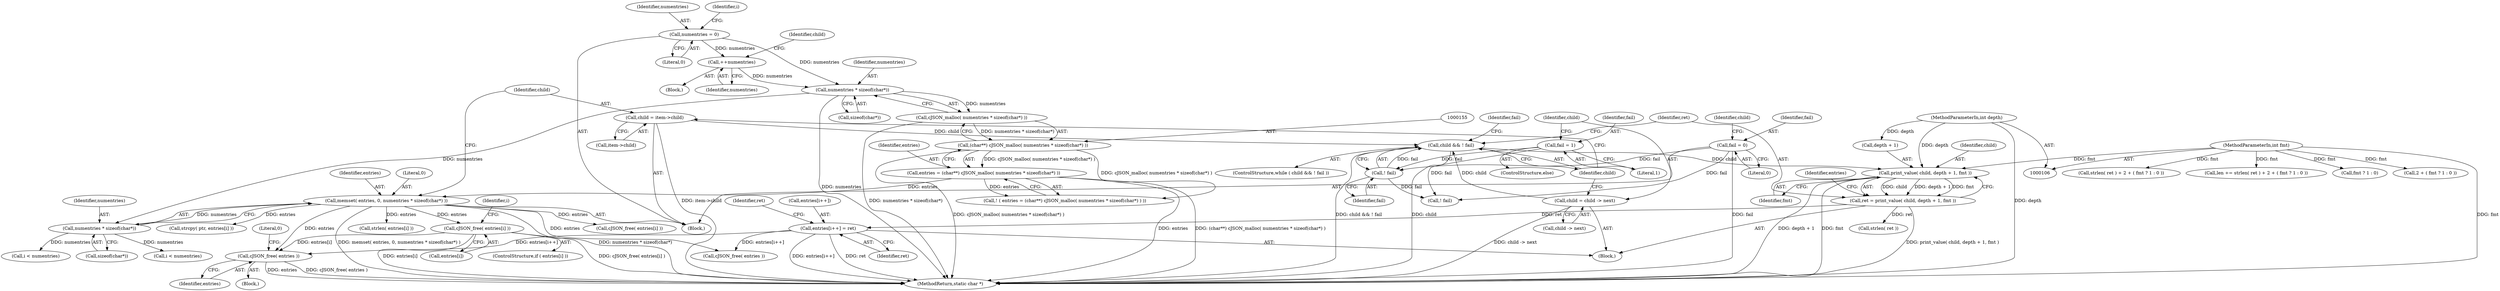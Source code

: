 digraph "1_iperf_91f2fa59e8ed80dfbf400add0164ee0e508e412a_40@API" {
"1000253" [label="(Call,cJSON_free( entries ))"];
"1000163" [label="(Call,memset( entries, 0, numentries * sizeof(char*) ))"];
"1000152" [label="(Call,entries = (char**) cJSON_malloc( numentries * sizeof(char*) ))"];
"1000154" [label="(Call,(char**) cJSON_malloc( numentries * sizeof(char*) ))"];
"1000156" [label="(Call,cJSON_malloc( numentries * sizeof(char*) ))"];
"1000157" [label="(Call,numentries * sizeof(char*))"];
"1000129" [label="(Call,numentries = 0)"];
"1000143" [label="(Call,++numentries)"];
"1000166" [label="(Call,numentries * sizeof(char*))"];
"1000189" [label="(Call,entries[i++] = ret)"];
"1000181" [label="(Call,ret = print_value( child, depth + 1, fmt ))"];
"1000183" [label="(Call,print_value( child, depth + 1, fmt ))"];
"1000176" [label="(Call,child && ! fail)"];
"1000212" [label="(Call,child = child -> next)"];
"1000170" [label="(Call,child = item->child)"];
"1000178" [label="(Call,! fail)"];
"1000209" [label="(Call,fail = 1)"];
"1000137" [label="(Call,fail = 0)"];
"1000108" [label="(MethodParameterIn,int depth)"];
"1000109" [label="(MethodParameterIn,int fmt)"];
"1000249" [label="(Call,cJSON_free( entries[i] ))"];
"1000138" [label="(Identifier,fail)"];
"1000208" [label="(ControlStructure,else)"];
"1000318" [label="(Call,cJSON_free( entries ))"];
"1000153" [label="(Identifier,entries)"];
"1000110" [label="(Block,)"];
"1000204" [label="(Call,fmt ? 1 : 0)"];
"1000185" [label="(Call,depth + 1)"];
"1000157" [label="(Call,numentries * sizeof(char*))"];
"1000151" [label="(Call,! ( entries = (char**) cJSON_malloc( numentries * sizeof(char*) ) ))"];
"1000211" [label="(Literal,1)"];
"1000179" [label="(Identifier,fail)"];
"1000172" [label="(Call,item->child)"];
"1000158" [label="(Identifier,numentries)"];
"1000183" [label="(Call,print_value( child, depth + 1, fmt ))"];
"1000178" [label="(Call,! fail)"];
"1000274" [label="(Call,i < numentries)"];
"1000130" [label="(Identifier,numentries)"];
"1000177" [label="(Identifier,child)"];
"1000146" [label="(Identifier,child)"];
"1000164" [label="(Identifier,entries)"];
"1000168" [label="(Call,sizeof(char*))"];
"1000180" [label="(Block,)"];
"1000218" [label="(Call,! fail)"];
"1000196" [label="(Identifier,ret)"];
"1000171" [label="(Identifier,child)"];
"1000314" [label="(Call,cJSON_free( entries[i] ))"];
"1000202" [label="(Call,2 + ( fmt ? 1 : 0 ))"];
"1000235" [label="(Block,)"];
"1000194" [label="(Identifier,ret)"];
"1000129" [label="(Call,numentries = 0)"];
"1000175" [label="(ControlStructure,while ( child && ! fail ))"];
"1000131" [label="(Literal,0)"];
"1000176" [label="(Call,child && ! fail)"];
"1000219" [label="(Identifier,fail)"];
"1000137" [label="(Call,fail = 0)"];
"1000199" [label="(Call,strlen( ret ) + 2 + ( fmt ? 1 : 0 ))"];
"1000190" [label="(Call,entries[i++])"];
"1000156" [label="(Call,cJSON_malloc( numentries * sizeof(char*) ))"];
"1000200" [label="(Call,strlen( ret ))"];
"1000209" [label="(Call,fail = 1)"];
"1000280" [label="(Call,strcpy( ptr, entries[i] ))"];
"1000214" [label="(Call,child -> next)"];
"1000212" [label="(Call,child = child -> next)"];
"1000253" [label="(Call,cJSON_free( entries ))"];
"1000188" [label="(Identifier,fmt)"];
"1000181" [label="(Call,ret = print_value( child, depth + 1, fmt ))"];
"1000197" [label="(Call,len += strlen( ret ) + 2 + ( fmt ? 1 : 0 ))"];
"1000210" [label="(Identifier,fail)"];
"1000249" [label="(Call,cJSON_free( entries[i] ))"];
"1000144" [label="(Identifier,numentries)"];
"1000184" [label="(Identifier,child)"];
"1000159" [label="(Call,sizeof(char*))"];
"1000256" [label="(Literal,0)"];
"1000142" [label="(Block,)"];
"1000139" [label="(Literal,0)"];
"1000163" [label="(Call,memset( entries, 0, numentries * sizeof(char*) ))"];
"1000109" [label="(MethodParameterIn,int fmt)"];
"1000154" [label="(Call,(char**) cJSON_malloc( numentries * sizeof(char*) ))"];
"1000213" [label="(Identifier,child)"];
"1000182" [label="(Identifier,ret)"];
"1000108" [label="(MethodParameterIn,int depth)"];
"1000166" [label="(Call,numentries * sizeof(char*))"];
"1000152" [label="(Call,entries = (char**) cJSON_malloc( numentries * sizeof(char*) ))"];
"1000141" [label="(Identifier,child)"];
"1000250" [label="(Call,entries[i])"];
"1000254" [label="(Identifier,entries)"];
"1000165" [label="(Literal,0)"];
"1000245" [label="(ControlStructure,if ( entries[i] ))"];
"1000189" [label="(Call,entries[i++] = ret)"];
"1000143" [label="(Call,++numentries)"];
"1000240" [label="(Call,i < numentries)"];
"1000191" [label="(Identifier,entries)"];
"1000287" [label="(Call,strlen( entries[i] ))"];
"1000170" [label="(Call,child = item->child)"];
"1000244" [label="(Identifier,i)"];
"1000167" [label="(Identifier,numentries)"];
"1000332" [label="(MethodReturn,static char *)"];
"1000134" [label="(Identifier,i)"];
"1000253" -> "1000235"  [label="AST: "];
"1000253" -> "1000254"  [label="CFG: "];
"1000254" -> "1000253"  [label="AST: "];
"1000256" -> "1000253"  [label="CFG: "];
"1000253" -> "1000332"  [label="DDG: cJSON_free( entries )"];
"1000253" -> "1000332"  [label="DDG: entries"];
"1000163" -> "1000253"  [label="DDG: entries"];
"1000189" -> "1000253"  [label="DDG: entries[i++]"];
"1000249" -> "1000253"  [label="DDG: entries[i]"];
"1000163" -> "1000110"  [label="AST: "];
"1000163" -> "1000166"  [label="CFG: "];
"1000164" -> "1000163"  [label="AST: "];
"1000165" -> "1000163"  [label="AST: "];
"1000166" -> "1000163"  [label="AST: "];
"1000171" -> "1000163"  [label="CFG: "];
"1000163" -> "1000332"  [label="DDG: numentries * sizeof(char*)"];
"1000163" -> "1000332"  [label="DDG: memset( entries, 0, numentries * sizeof(char*) )"];
"1000152" -> "1000163"  [label="DDG: entries"];
"1000166" -> "1000163"  [label="DDG: numentries"];
"1000163" -> "1000249"  [label="DDG: entries"];
"1000163" -> "1000280"  [label="DDG: entries"];
"1000163" -> "1000287"  [label="DDG: entries"];
"1000163" -> "1000314"  [label="DDG: entries"];
"1000163" -> "1000318"  [label="DDG: entries"];
"1000152" -> "1000151"  [label="AST: "];
"1000152" -> "1000154"  [label="CFG: "];
"1000153" -> "1000152"  [label="AST: "];
"1000154" -> "1000152"  [label="AST: "];
"1000151" -> "1000152"  [label="CFG: "];
"1000152" -> "1000332"  [label="DDG: entries"];
"1000152" -> "1000332"  [label="DDG: (char**) cJSON_malloc( numentries * sizeof(char*) )"];
"1000152" -> "1000151"  [label="DDG: entries"];
"1000154" -> "1000152"  [label="DDG: cJSON_malloc( numentries * sizeof(char*) )"];
"1000154" -> "1000156"  [label="CFG: "];
"1000155" -> "1000154"  [label="AST: "];
"1000156" -> "1000154"  [label="AST: "];
"1000154" -> "1000332"  [label="DDG: cJSON_malloc( numentries * sizeof(char*) )"];
"1000154" -> "1000151"  [label="DDG: cJSON_malloc( numentries * sizeof(char*) )"];
"1000156" -> "1000154"  [label="DDG: numentries * sizeof(char*)"];
"1000156" -> "1000157"  [label="CFG: "];
"1000157" -> "1000156"  [label="AST: "];
"1000156" -> "1000332"  [label="DDG: numentries * sizeof(char*)"];
"1000157" -> "1000156"  [label="DDG: numentries"];
"1000157" -> "1000159"  [label="CFG: "];
"1000158" -> "1000157"  [label="AST: "];
"1000159" -> "1000157"  [label="AST: "];
"1000157" -> "1000332"  [label="DDG: numentries"];
"1000129" -> "1000157"  [label="DDG: numentries"];
"1000143" -> "1000157"  [label="DDG: numentries"];
"1000157" -> "1000166"  [label="DDG: numentries"];
"1000129" -> "1000110"  [label="AST: "];
"1000129" -> "1000131"  [label="CFG: "];
"1000130" -> "1000129"  [label="AST: "];
"1000131" -> "1000129"  [label="AST: "];
"1000134" -> "1000129"  [label="CFG: "];
"1000129" -> "1000143"  [label="DDG: numentries"];
"1000143" -> "1000142"  [label="AST: "];
"1000143" -> "1000144"  [label="CFG: "];
"1000144" -> "1000143"  [label="AST: "];
"1000146" -> "1000143"  [label="CFG: "];
"1000166" -> "1000168"  [label="CFG: "];
"1000167" -> "1000166"  [label="AST: "];
"1000168" -> "1000166"  [label="AST: "];
"1000166" -> "1000240"  [label="DDG: numentries"];
"1000166" -> "1000274"  [label="DDG: numentries"];
"1000189" -> "1000180"  [label="AST: "];
"1000189" -> "1000194"  [label="CFG: "];
"1000190" -> "1000189"  [label="AST: "];
"1000194" -> "1000189"  [label="AST: "];
"1000196" -> "1000189"  [label="CFG: "];
"1000189" -> "1000332"  [label="DDG: ret"];
"1000189" -> "1000332"  [label="DDG: entries[i++]"];
"1000181" -> "1000189"  [label="DDG: ret"];
"1000189" -> "1000318"  [label="DDG: entries[i++]"];
"1000181" -> "1000180"  [label="AST: "];
"1000181" -> "1000183"  [label="CFG: "];
"1000182" -> "1000181"  [label="AST: "];
"1000183" -> "1000181"  [label="AST: "];
"1000191" -> "1000181"  [label="CFG: "];
"1000181" -> "1000332"  [label="DDG: print_value( child, depth + 1, fmt )"];
"1000183" -> "1000181"  [label="DDG: child"];
"1000183" -> "1000181"  [label="DDG: depth + 1"];
"1000183" -> "1000181"  [label="DDG: fmt"];
"1000181" -> "1000200"  [label="DDG: ret"];
"1000183" -> "1000188"  [label="CFG: "];
"1000184" -> "1000183"  [label="AST: "];
"1000185" -> "1000183"  [label="AST: "];
"1000188" -> "1000183"  [label="AST: "];
"1000183" -> "1000332"  [label="DDG: depth + 1"];
"1000183" -> "1000332"  [label="DDG: fmt"];
"1000176" -> "1000183"  [label="DDG: child"];
"1000108" -> "1000183"  [label="DDG: depth"];
"1000109" -> "1000183"  [label="DDG: fmt"];
"1000176" -> "1000175"  [label="AST: "];
"1000176" -> "1000177"  [label="CFG: "];
"1000176" -> "1000178"  [label="CFG: "];
"1000177" -> "1000176"  [label="AST: "];
"1000178" -> "1000176"  [label="AST: "];
"1000182" -> "1000176"  [label="CFG: "];
"1000219" -> "1000176"  [label="CFG: "];
"1000176" -> "1000332"  [label="DDG: child && ! fail"];
"1000176" -> "1000332"  [label="DDG: child"];
"1000212" -> "1000176"  [label="DDG: child"];
"1000170" -> "1000176"  [label="DDG: child"];
"1000178" -> "1000176"  [label="DDG: fail"];
"1000212" -> "1000180"  [label="AST: "];
"1000212" -> "1000214"  [label="CFG: "];
"1000213" -> "1000212"  [label="AST: "];
"1000214" -> "1000212"  [label="AST: "];
"1000177" -> "1000212"  [label="CFG: "];
"1000212" -> "1000332"  [label="DDG: child -> next"];
"1000170" -> "1000110"  [label="AST: "];
"1000170" -> "1000172"  [label="CFG: "];
"1000171" -> "1000170"  [label="AST: "];
"1000172" -> "1000170"  [label="AST: "];
"1000177" -> "1000170"  [label="CFG: "];
"1000170" -> "1000332"  [label="DDG: item->child"];
"1000178" -> "1000179"  [label="CFG: "];
"1000179" -> "1000178"  [label="AST: "];
"1000209" -> "1000178"  [label="DDG: fail"];
"1000137" -> "1000178"  [label="DDG: fail"];
"1000178" -> "1000218"  [label="DDG: fail"];
"1000209" -> "1000208"  [label="AST: "];
"1000209" -> "1000211"  [label="CFG: "];
"1000210" -> "1000209"  [label="AST: "];
"1000211" -> "1000209"  [label="AST: "];
"1000213" -> "1000209"  [label="CFG: "];
"1000209" -> "1000218"  [label="DDG: fail"];
"1000137" -> "1000110"  [label="AST: "];
"1000137" -> "1000139"  [label="CFG: "];
"1000138" -> "1000137"  [label="AST: "];
"1000139" -> "1000137"  [label="AST: "];
"1000141" -> "1000137"  [label="CFG: "];
"1000137" -> "1000332"  [label="DDG: fail"];
"1000137" -> "1000218"  [label="DDG: fail"];
"1000108" -> "1000106"  [label="AST: "];
"1000108" -> "1000332"  [label="DDG: depth"];
"1000108" -> "1000185"  [label="DDG: depth"];
"1000109" -> "1000106"  [label="AST: "];
"1000109" -> "1000332"  [label="DDG: fmt"];
"1000109" -> "1000197"  [label="DDG: fmt"];
"1000109" -> "1000199"  [label="DDG: fmt"];
"1000109" -> "1000202"  [label="DDG: fmt"];
"1000109" -> "1000204"  [label="DDG: fmt"];
"1000249" -> "1000245"  [label="AST: "];
"1000249" -> "1000250"  [label="CFG: "];
"1000250" -> "1000249"  [label="AST: "];
"1000244" -> "1000249"  [label="CFG: "];
"1000249" -> "1000332"  [label="DDG: entries[i]"];
"1000249" -> "1000332"  [label="DDG: cJSON_free( entries[i] )"];
}
